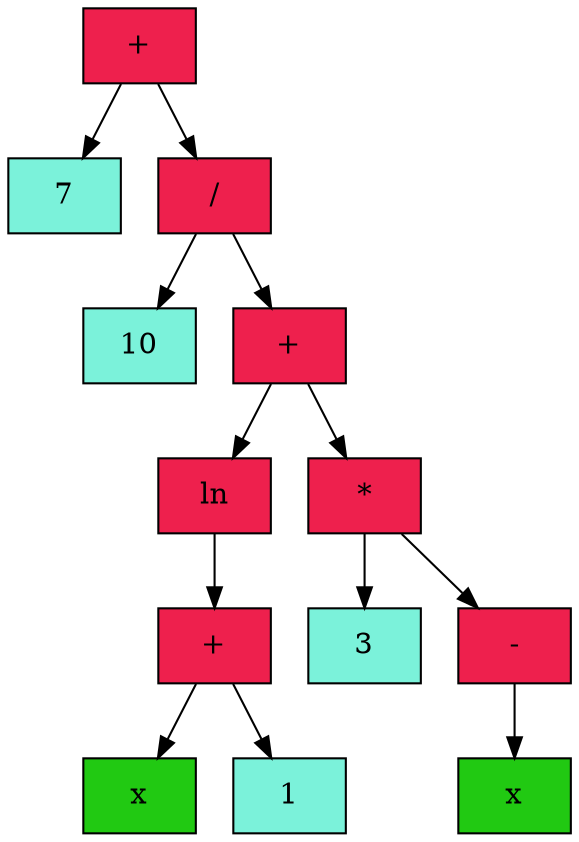 digraph DotGraph
{
    Node80 [shape="box", color="black", fontcolor="black", fillcolor="#EE204D", style="filled", weight="1", label=" + "];
    Node16 [shape="box", color="black", fontcolor="black", fillcolor="#7BF2DA", style="filled", weight="1", label="7"];
    Node80 -> Node16 [color="black", style="solid", weight="1", label=""];
    Node208 [shape="box", color="black", fontcolor="black", fillcolor="#EE204D", style="filled", weight="1", label=" / "];
    Node144 [shape="box", color="black", fontcolor="black", fillcolor="#7BF2DA", style="filled", weight="1", label="10"];
    Node208 -> Node144 [color="black", style="solid", weight="1", label=""];
    Node720 [shape="box", color="black", fontcolor="black", fillcolor="#EE204D", style="filled", weight="1", label=" + "];
    Node336 [shape="box", color="black", fontcolor="black", fillcolor="#EE204D", style="filled", weight="1", label=" ln "];
    Node528 [shape="box", color="black", fontcolor="black", fillcolor="#EE204D", style="filled", weight="1", label=" + "];
    Node464 [shape="box", color="black", fontcolor="black", fillcolor="#21C912", style="filled", weight="1", label="x"];
    Node528 -> Node464 [color="black", style="solid", weight="1", label=""];
    Node592 [shape="box", color="black", fontcolor="black", fillcolor="#7BF2DA", style="filled", weight="1", label="1"];
    Node528 -> Node592 [color="black", style="solid", weight="1", label=""];
    Node336 -> Node528 [color="black", style="solid", weight="1", label=""];
    Node720 -> Node336 [color="black", style="solid", weight="1", label=""];
    Node848 [shape="box", color="black", fontcolor="black", fillcolor="#EE204D", style="filled", weight="1", label=" * "];
    Node784 [shape="box", color="black", fontcolor="black", fillcolor="#7BF2DA", style="filled", weight="1", label="3"];
    Node848 -> Node784 [color="black", style="solid", weight="1", label=""];
    Node976 [shape="box", color="black", fontcolor="black", fillcolor="#EE204D", style="filled", weight="1", label=" - "];
    Node1040 [shape="box", color="black", fontcolor="black", fillcolor="#21C912", style="filled", weight="1", label="x"];
    Node976 -> Node1040 [color="black", style="solid", weight="1", label=""];
    Node848 -> Node976 [color="black", style="solid", weight="1", label=""];
    Node720 -> Node848 [color="black", style="solid", weight="1", label=""];
    Node208 -> Node720 [color="black", style="solid", weight="1", label=""];
    Node80 -> Node208 [color="black", style="solid", weight="1", label=""];
}
